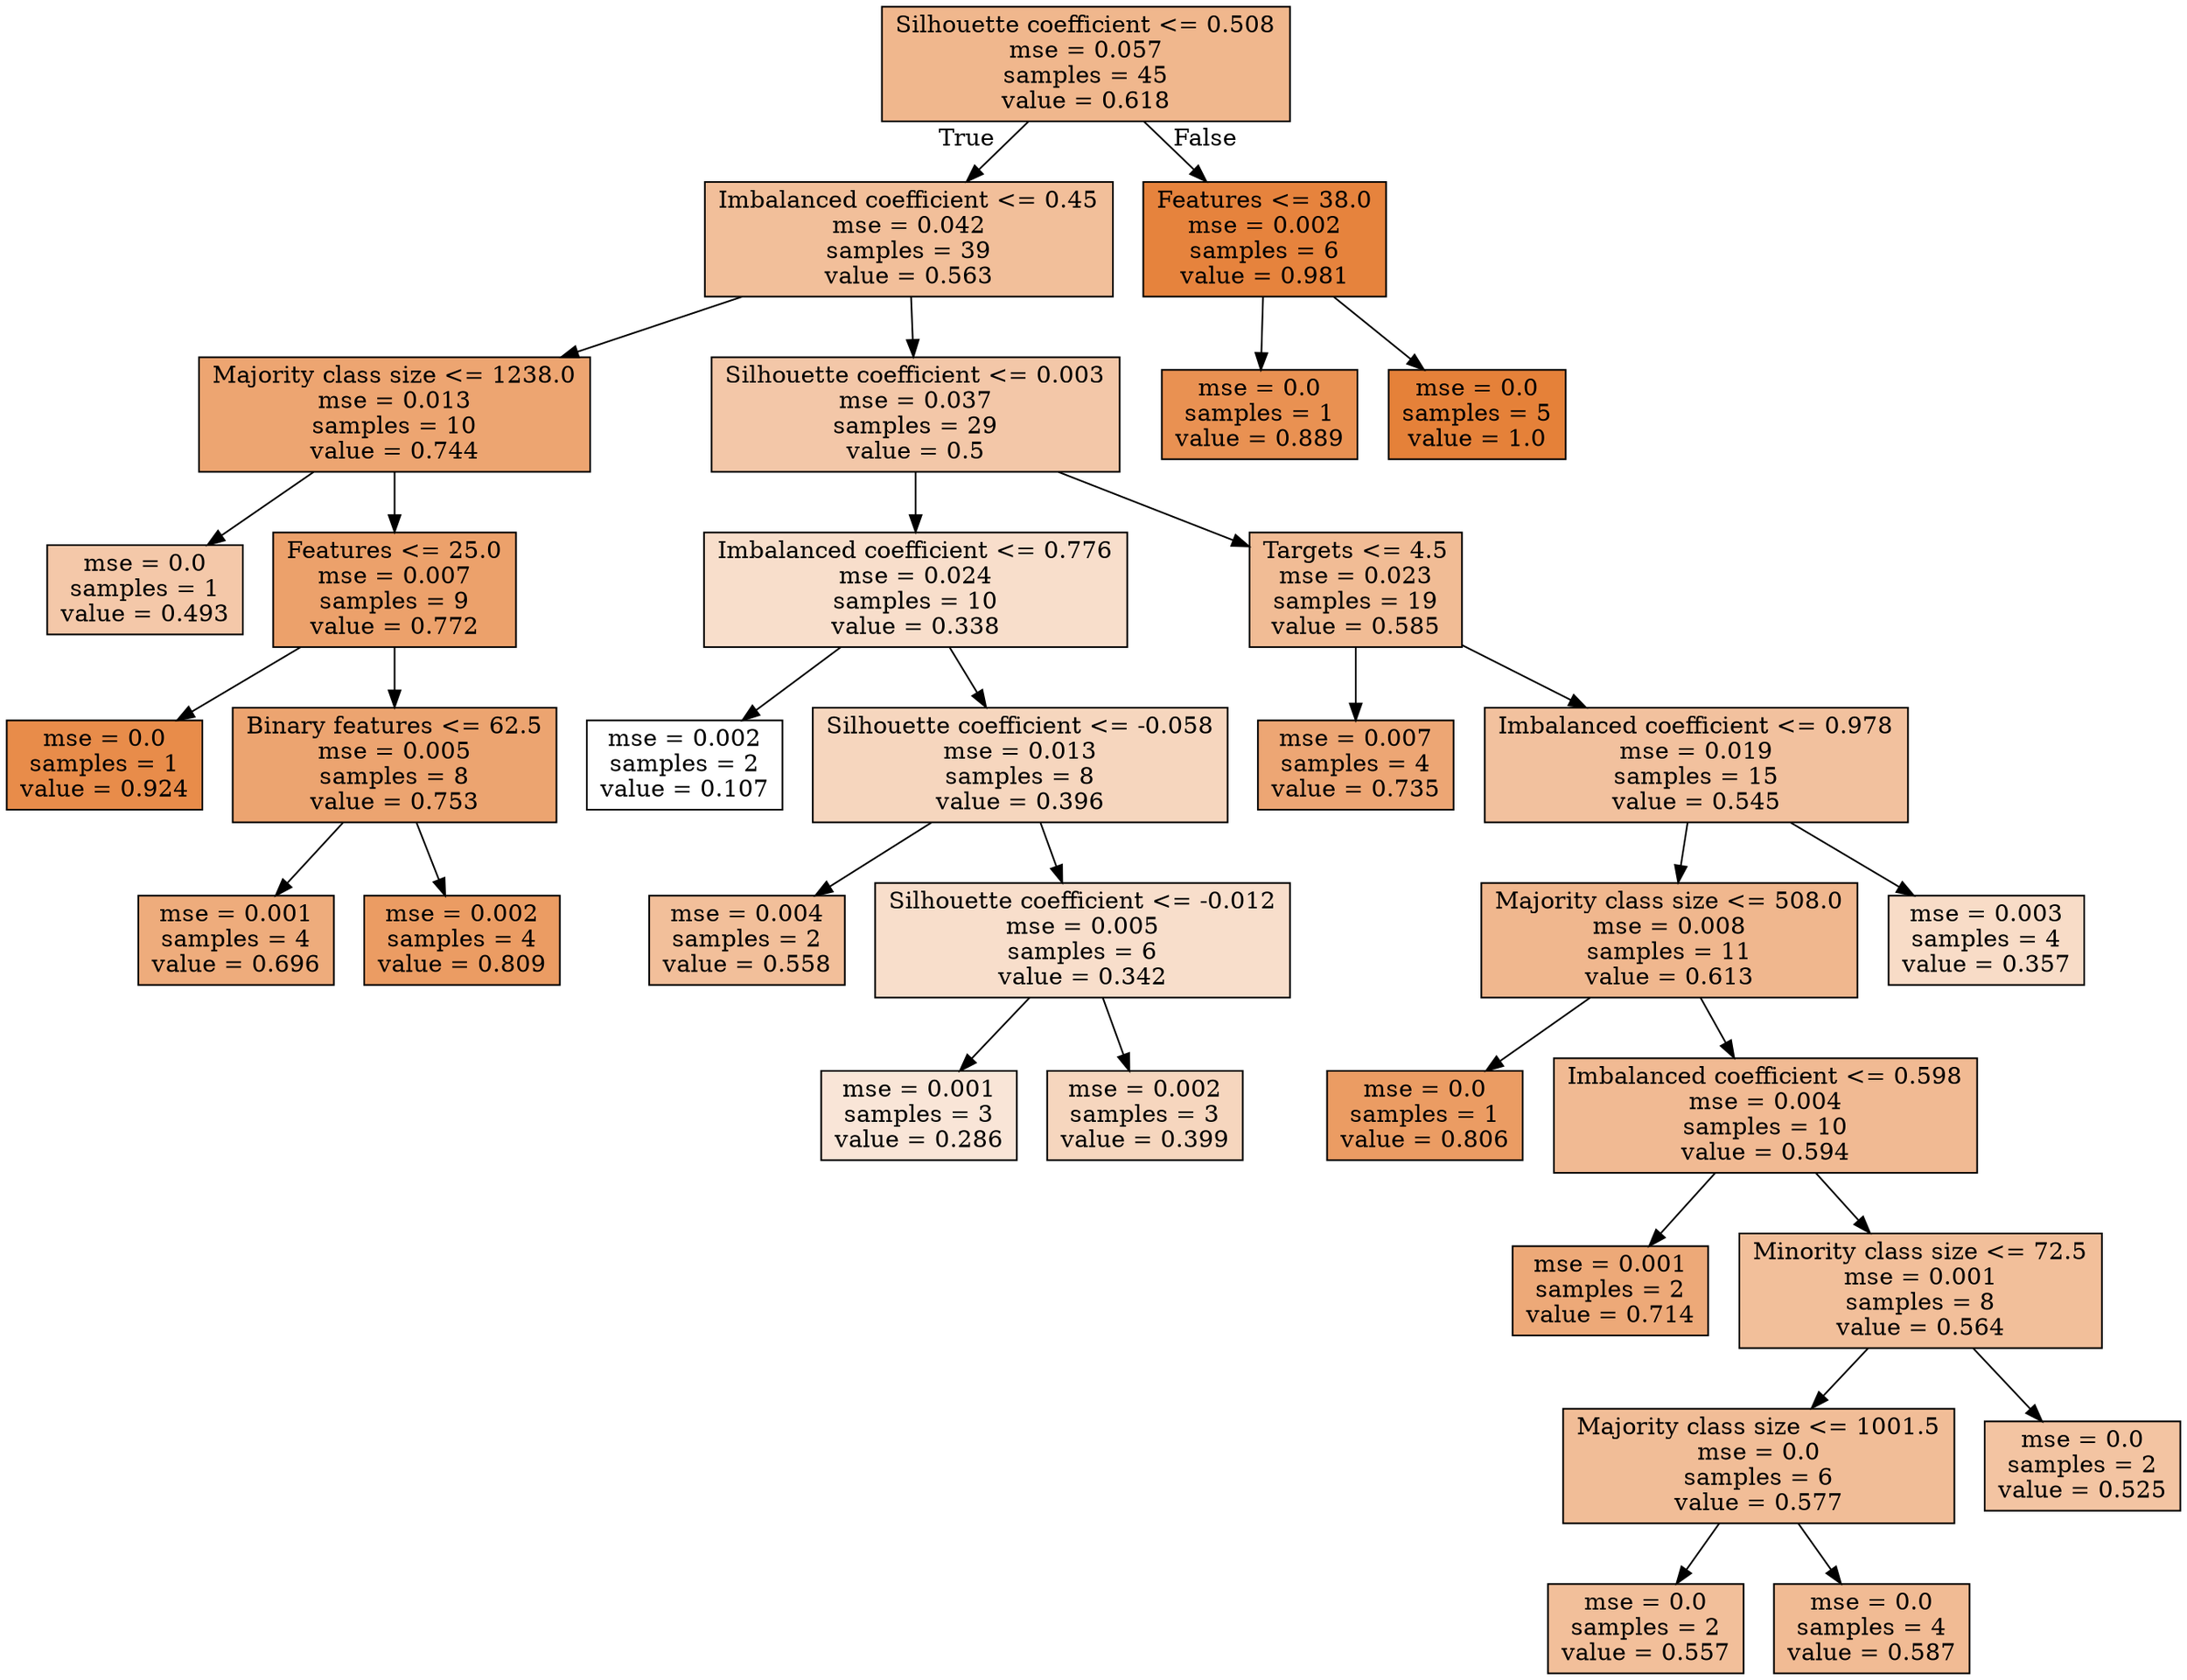 digraph Tree {
node [shape=box, style="filled", color="black"] ;
0 [label="Silhouette coefficient <= 0.508\nmse = 0.057\nsamples = 45\nvalue = 0.618", fillcolor="#e5813992"] ;
1 [label="Imbalanced coefficient <= 0.45\nmse = 0.042\nsamples = 39\nvalue = 0.563", fillcolor="#e5813982"] ;
0 -> 1 [labeldistance=2.5, labelangle=45, headlabel="True"] ;
2 [label="Majority class size <= 1238.0\nmse = 0.013\nsamples = 10\nvalue = 0.744", fillcolor="#e58139b6"] ;
1 -> 2 ;
3 [label="mse = 0.0\nsamples = 1\nvalue = 0.493", fillcolor="#e581396e"] ;
2 -> 3 ;
4 [label="Features <= 25.0\nmse = 0.007\nsamples = 9\nvalue = 0.772", fillcolor="#e58139be"] ;
2 -> 4 ;
5 [label="mse = 0.0\nsamples = 1\nvalue = 0.924", fillcolor="#e58139e9"] ;
4 -> 5 ;
6 [label="Binary features <= 62.5\nmse = 0.005\nsamples = 8\nvalue = 0.753", fillcolor="#e58139b8"] ;
4 -> 6 ;
7 [label="mse = 0.001\nsamples = 4\nvalue = 0.696", fillcolor="#e58139a8"] ;
6 -> 7 ;
8 [label="mse = 0.002\nsamples = 4\nvalue = 0.809", fillcolor="#e58139c9"] ;
6 -> 8 ;
9 [label="Silhouette coefficient <= 0.003\nmse = 0.037\nsamples = 29\nvalue = 0.5", fillcolor="#e5813970"] ;
1 -> 9 ;
10 [label="Imbalanced coefficient <= 0.776\nmse = 0.024\nsamples = 10\nvalue = 0.338", fillcolor="#e5813942"] ;
9 -> 10 ;
11 [label="mse = 0.002\nsamples = 2\nvalue = 0.107", fillcolor="#e5813900"] ;
10 -> 11 ;
12 [label="Silhouette coefficient <= -0.058\nmse = 0.013\nsamples = 8\nvalue = 0.396", fillcolor="#e5813953"] ;
10 -> 12 ;
13 [label="mse = 0.004\nsamples = 2\nvalue = 0.558", fillcolor="#e5813981"] ;
12 -> 13 ;
14 [label="Silhouette coefficient <= -0.012\nmse = 0.005\nsamples = 6\nvalue = 0.342", fillcolor="#e5813943"] ;
12 -> 14 ;
15 [label="mse = 0.001\nsamples = 3\nvalue = 0.286", fillcolor="#e5813933"] ;
14 -> 15 ;
16 [label="mse = 0.002\nsamples = 3\nvalue = 0.399", fillcolor="#e5813953"] ;
14 -> 16 ;
17 [label="Targets <= 4.5\nmse = 0.023\nsamples = 19\nvalue = 0.585", fillcolor="#e5813988"] ;
9 -> 17 ;
18 [label="mse = 0.007\nsamples = 4\nvalue = 0.735", fillcolor="#e58139b3"] ;
17 -> 18 ;
19 [label="Imbalanced coefficient <= 0.978\nmse = 0.019\nsamples = 15\nvalue = 0.545", fillcolor="#e581397d"] ;
17 -> 19 ;
20 [label="Majority class size <= 508.0\nmse = 0.008\nsamples = 11\nvalue = 0.613", fillcolor="#e5813991"] ;
19 -> 20 ;
21 [label="mse = 0.0\nsamples = 1\nvalue = 0.806", fillcolor="#e58139c8"] ;
20 -> 21 ;
22 [label="Imbalanced coefficient <= 0.598\nmse = 0.004\nsamples = 10\nvalue = 0.594", fillcolor="#e581398b"] ;
20 -> 22 ;
23 [label="mse = 0.001\nsamples = 2\nvalue = 0.714", fillcolor="#e58139ad"] ;
22 -> 23 ;
24 [label="Minority class size <= 72.5\nmse = 0.001\nsamples = 8\nvalue = 0.564", fillcolor="#e5813982"] ;
22 -> 24 ;
25 [label="Majority class size <= 1001.5\nmse = 0.0\nsamples = 6\nvalue = 0.577", fillcolor="#e5813986"] ;
24 -> 25 ;
26 [label="mse = 0.0\nsamples = 2\nvalue = 0.557", fillcolor="#e5813981"] ;
25 -> 26 ;
27 [label="mse = 0.0\nsamples = 4\nvalue = 0.587", fillcolor="#e5813989"] ;
25 -> 27 ;
28 [label="mse = 0.0\nsamples = 2\nvalue = 0.525", fillcolor="#e5813977"] ;
24 -> 28 ;
29 [label="mse = 0.003\nsamples = 4\nvalue = 0.357", fillcolor="#e5813947"] ;
19 -> 29 ;
30 [label="Features <= 38.0\nmse = 0.002\nsamples = 6\nvalue = 0.981", fillcolor="#e58139fa"] ;
0 -> 30 [labeldistance=2.5, labelangle=-45, headlabel="False"] ;
31 [label="mse = 0.0\nsamples = 1\nvalue = 0.889", fillcolor="#e58139df"] ;
30 -> 31 ;
32 [label="mse = 0.0\nsamples = 5\nvalue = 1.0", fillcolor="#e58139ff"] ;
30 -> 32 ;
}